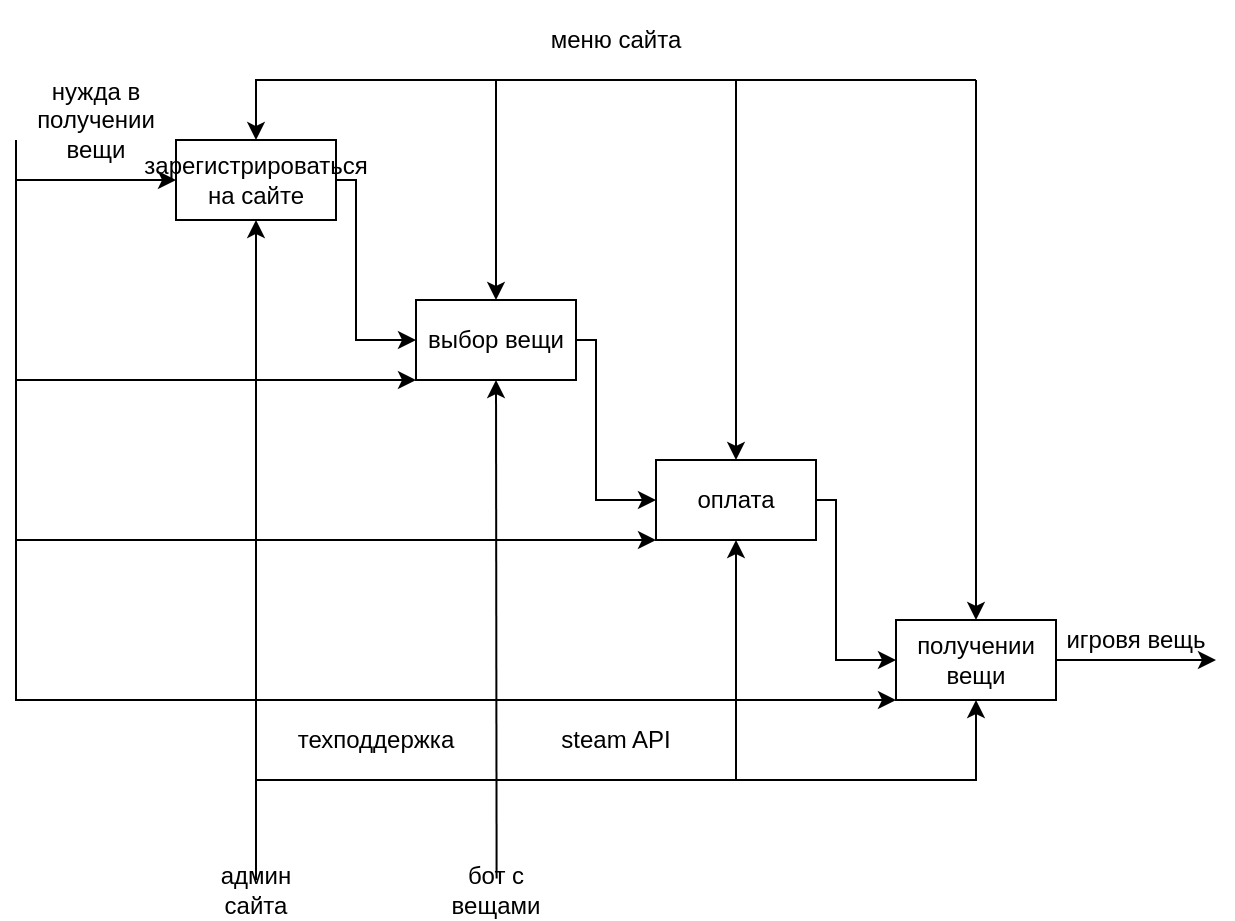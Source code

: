 <mxfile version="20.7.4" type="device"><diagram id="Np0_D3AsoHQnJm3sNxBt" name="Страница 1"><mxGraphModel dx="-220" dy="-378" grid="1" gridSize="10" guides="1" tooltips="1" connect="1" arrows="1" fold="1" page="1" pageScale="1" pageWidth="827" pageHeight="1169" math="0" shadow="0"><root><mxCell id="0"/><mxCell id="1" parent="0"/><mxCell id="Rj_OmHpMe6Nc_9LIZWmc-23" value="" style="endArrow=classic;html=1;rounded=0;" parent="1" edge="1"><mxGeometry width="50" height="50" relative="1" as="geometry"><mxPoint x="2080" y="1540" as="sourcePoint"/><mxPoint x="2160" y="1540" as="targetPoint"/></mxGeometry></mxCell><mxCell id="Rj_OmHpMe6Nc_9LIZWmc-24" value="зарегистрироваться&lt;br&gt;на сайте" style="rounded=0;whiteSpace=wrap;html=1;" parent="1" vertex="1"><mxGeometry x="2160" y="1520" width="80" height="40" as="geometry"/></mxCell><mxCell id="Rj_OmHpMe6Nc_9LIZWmc-25" value="нужда в получении вещи" style="text;html=1;strokeColor=none;fillColor=none;align=center;verticalAlign=middle;whiteSpace=wrap;rounded=0;" parent="1" vertex="1"><mxGeometry x="2080" y="1500" width="80" height="20" as="geometry"/></mxCell><mxCell id="Rj_OmHpMe6Nc_9LIZWmc-26" value="выбор вещи" style="rounded=0;whiteSpace=wrap;html=1;" parent="1" vertex="1"><mxGeometry x="2280" y="1600" width="80" height="40" as="geometry"/></mxCell><mxCell id="Rj_OmHpMe6Nc_9LIZWmc-27" value="" style="endArrow=classic;html=1;rounded=0;exitX=1;exitY=0.5;exitDx=0;exitDy=0;entryX=0;entryY=0.5;entryDx=0;entryDy=0;" parent="1" source="Rj_OmHpMe6Nc_9LIZWmc-24" target="Rj_OmHpMe6Nc_9LIZWmc-26" edge="1"><mxGeometry width="50" height="50" relative="1" as="geometry"><mxPoint x="2270" y="1570" as="sourcePoint"/><mxPoint x="2240" y="1600" as="targetPoint"/><Array as="points"><mxPoint x="2250" y="1540"/><mxPoint x="2250" y="1620"/></Array></mxGeometry></mxCell><mxCell id="Rj_OmHpMe6Nc_9LIZWmc-28" value="оплата" style="rounded=0;whiteSpace=wrap;html=1;" parent="1" vertex="1"><mxGeometry x="2400" y="1680" width="80" height="40" as="geometry"/></mxCell><mxCell id="Rj_OmHpMe6Nc_9LIZWmc-29" value="" style="endArrow=classic;html=1;rounded=0;exitX=1;exitY=0.5;exitDx=0;exitDy=0;entryX=0;entryY=0.5;entryDx=0;entryDy=0;" parent="1" source="Rj_OmHpMe6Nc_9LIZWmc-26" target="Rj_OmHpMe6Nc_9LIZWmc-28" edge="1"><mxGeometry width="50" height="50" relative="1" as="geometry"><mxPoint x="2360" y="1590" as="sourcePoint"/><mxPoint x="2380" y="1680" as="targetPoint"/><Array as="points"><mxPoint x="2370" y="1620"/><mxPoint x="2370" y="1700"/></Array></mxGeometry></mxCell><mxCell id="Rj_OmHpMe6Nc_9LIZWmc-30" value="получении вещи" style="rounded=0;whiteSpace=wrap;html=1;" parent="1" vertex="1"><mxGeometry x="2520" y="1760" width="80" height="40" as="geometry"/></mxCell><mxCell id="Rj_OmHpMe6Nc_9LIZWmc-31" value="" style="endArrow=classic;html=1;rounded=0;exitX=1;exitY=0.5;exitDx=0;exitDy=0;entryX=0;entryY=0.5;entryDx=0;entryDy=0;" parent="1" source="Rj_OmHpMe6Nc_9LIZWmc-28" target="Rj_OmHpMe6Nc_9LIZWmc-30" edge="1"><mxGeometry width="50" height="50" relative="1" as="geometry"><mxPoint x="2440" y="1640" as="sourcePoint"/><mxPoint x="2490" y="1590" as="targetPoint"/><Array as="points"><mxPoint x="2490" y="1700"/><mxPoint x="2490" y="1780"/></Array></mxGeometry></mxCell><mxCell id="Rj_OmHpMe6Nc_9LIZWmc-32" value="" style="endArrow=classic;html=1;rounded=0;exitX=0;exitY=1;exitDx=0;exitDy=0;entryX=0;entryY=1;entryDx=0;entryDy=0;" parent="1" source="Rj_OmHpMe6Nc_9LIZWmc-25" target="Rj_OmHpMe6Nc_9LIZWmc-30" edge="1"><mxGeometry width="50" height="50" relative="1" as="geometry"><mxPoint x="2340" y="1660" as="sourcePoint"/><mxPoint x="2080" y="1780" as="targetPoint"/><Array as="points"><mxPoint x="2080" y="1800"/></Array></mxGeometry></mxCell><mxCell id="Rj_OmHpMe6Nc_9LIZWmc-33" value="" style="endArrow=classic;html=1;rounded=0;entryX=0;entryY=1;entryDx=0;entryDy=0;" parent="1" target="Rj_OmHpMe6Nc_9LIZWmc-28" edge="1"><mxGeometry width="50" height="50" relative="1" as="geometry"><mxPoint x="2080" y="1720" as="sourcePoint"/><mxPoint x="2320" y="1640" as="targetPoint"/></mxGeometry></mxCell><mxCell id="Rj_OmHpMe6Nc_9LIZWmc-34" value="" style="endArrow=classic;html=1;rounded=0;entryX=0;entryY=1;entryDx=0;entryDy=0;" parent="1" target="Rj_OmHpMe6Nc_9LIZWmc-26" edge="1"><mxGeometry width="50" height="50" relative="1" as="geometry"><mxPoint x="2080" y="1640" as="sourcePoint"/><mxPoint x="2320" y="1640" as="targetPoint"/></mxGeometry></mxCell><mxCell id="Rj_OmHpMe6Nc_9LIZWmc-35" value="" style="endArrow=classic;html=1;rounded=0;entryX=0.5;entryY=1;entryDx=0;entryDy=0;" parent="1" target="Rj_OmHpMe6Nc_9LIZWmc-24" edge="1"><mxGeometry width="50" height="50" relative="1" as="geometry"><mxPoint x="2200" y="1840" as="sourcePoint"/><mxPoint x="2320" y="1690" as="targetPoint"/></mxGeometry></mxCell><mxCell id="Rj_OmHpMe6Nc_9LIZWmc-36" value="" style="endArrow=classic;html=1;rounded=0;entryX=0.5;entryY=1;entryDx=0;entryDy=0;" parent="1" target="Rj_OmHpMe6Nc_9LIZWmc-30" edge="1"><mxGeometry width="50" height="50" relative="1" as="geometry"><mxPoint x="2200" y="1840" as="sourcePoint"/><mxPoint x="2560" y="1840" as="targetPoint"/><Array as="points"><mxPoint x="2560" y="1840"/></Array></mxGeometry></mxCell><mxCell id="Rj_OmHpMe6Nc_9LIZWmc-37" value="" style="endArrow=classic;html=1;rounded=0;entryX=0.5;entryY=1;entryDx=0;entryDy=0;exitX=0.505;exitY=-0.075;exitDx=0;exitDy=0;exitPerimeter=0;" parent="1" source="Rj_OmHpMe6Nc_9LIZWmc-44" target="Rj_OmHpMe6Nc_9LIZWmc-26" edge="1"><mxGeometry width="50" height="50" relative="1" as="geometry"><mxPoint x="2320" y="1840" as="sourcePoint"/><mxPoint x="2440" y="1680" as="targetPoint"/></mxGeometry></mxCell><mxCell id="Rj_OmHpMe6Nc_9LIZWmc-38" value="" style="endArrow=classic;html=1;rounded=0;entryX=0.5;entryY=1;entryDx=0;entryDy=0;" parent="1" target="Rj_OmHpMe6Nc_9LIZWmc-28" edge="1"><mxGeometry width="50" height="50" relative="1" as="geometry"><mxPoint x="2440" y="1840" as="sourcePoint"/><mxPoint x="2440" y="1680" as="targetPoint"/></mxGeometry></mxCell><mxCell id="Rj_OmHpMe6Nc_9LIZWmc-39" value="" style="endArrow=classic;html=1;rounded=0;exitX=1;exitY=0.5;exitDx=0;exitDy=0;" parent="1" source="Rj_OmHpMe6Nc_9LIZWmc-30" edge="1"><mxGeometry width="50" height="50" relative="1" as="geometry"><mxPoint x="2460" y="1800" as="sourcePoint"/><mxPoint x="2680" y="1780" as="targetPoint"/></mxGeometry></mxCell><mxCell id="Rj_OmHpMe6Nc_9LIZWmc-40" value="игровя вещь" style="text;strokeColor=none;fillColor=none;align=center;verticalAlign=middle;spacingLeft=4;spacingRight=4;overflow=hidden;points=[[0,0.5],[1,0.5]];portConstraint=eastwest;rotatable=0;whiteSpace=wrap;html=1;" parent="1" vertex="1"><mxGeometry x="2600" y="1760" width="80" height="20" as="geometry"/></mxCell><mxCell id="Rj_OmHpMe6Nc_9LIZWmc-44" value="бот с вещами" style="text;html=1;strokeColor=none;fillColor=none;align=center;verticalAlign=middle;whiteSpace=wrap;rounded=0;" parent="1" vertex="1"><mxGeometry x="2290" y="1890" width="60" height="10" as="geometry"/></mxCell><mxCell id="Rj_OmHpMe6Nc_9LIZWmc-46" value="техподдержка" style="text;html=1;strokeColor=none;fillColor=none;align=center;verticalAlign=middle;whiteSpace=wrap;rounded=0;" parent="1" vertex="1"><mxGeometry x="2200" y="1800" width="120" height="40" as="geometry"/></mxCell><mxCell id="Rj_OmHpMe6Nc_9LIZWmc-47" value="" style="endArrow=classic;html=1;rounded=0;entryX=0.5;entryY=0;entryDx=0;entryDy=0;" parent="1" target="Rj_OmHpMe6Nc_9LIZWmc-24" edge="1"><mxGeometry width="50" height="50" relative="1" as="geometry"><mxPoint x="2560" y="1490" as="sourcePoint"/><mxPoint x="2410" y="1510" as="targetPoint"/><Array as="points"><mxPoint x="2200" y="1490"/></Array></mxGeometry></mxCell><mxCell id="Rj_OmHpMe6Nc_9LIZWmc-48" value="" style="endArrow=classic;html=1;rounded=0;entryX=0.5;entryY=0;entryDx=0;entryDy=0;" parent="1" target="Rj_OmHpMe6Nc_9LIZWmc-30" edge="1"><mxGeometry width="50" height="50" relative="1" as="geometry"><mxPoint x="2560" y="1490" as="sourcePoint"/><mxPoint x="2640" y="1580" as="targetPoint"/></mxGeometry></mxCell><mxCell id="Rj_OmHpMe6Nc_9LIZWmc-49" value="" style="endArrow=classic;html=1;rounded=0;entryX=0.5;entryY=0;entryDx=0;entryDy=0;" parent="1" target="Rj_OmHpMe6Nc_9LIZWmc-26" edge="1"><mxGeometry width="50" height="50" relative="1" as="geometry"><mxPoint x="2320" y="1490" as="sourcePoint"/><mxPoint x="2410" y="1560" as="targetPoint"/></mxGeometry></mxCell><mxCell id="Rj_OmHpMe6Nc_9LIZWmc-50" value="" style="endArrow=classic;html=1;rounded=0;" parent="1" target="Rj_OmHpMe6Nc_9LIZWmc-28" edge="1"><mxGeometry width="50" height="50" relative="1" as="geometry"><mxPoint x="2440" y="1490" as="sourcePoint"/><mxPoint x="2730" y="1440" as="targetPoint"/></mxGeometry></mxCell><mxCell id="Rj_OmHpMe6Nc_9LIZWmc-51" value="меню сайта" style="text;html=1;strokeColor=none;fillColor=none;align=center;verticalAlign=middle;whiteSpace=wrap;rounded=0;" parent="1" vertex="1"><mxGeometry x="2320" y="1450" width="120" height="40" as="geometry"/></mxCell><mxCell id="Rj_OmHpMe6Nc_9LIZWmc-52" value="steam API" style="text;html=1;strokeColor=none;fillColor=none;align=center;verticalAlign=middle;whiteSpace=wrap;rounded=0;" parent="1" vertex="1"><mxGeometry x="2320" y="1800" width="120" height="40" as="geometry"/></mxCell><mxCell id="Rj_OmHpMe6Nc_9LIZWmc-66" value="админ сайта" style="text;html=1;strokeColor=none;fillColor=none;align=center;verticalAlign=middle;whiteSpace=wrap;rounded=0;" parent="1" vertex="1"><mxGeometry x="2170" y="1890" width="60" height="10" as="geometry"/></mxCell><mxCell id="Rj_OmHpMe6Nc_9LIZWmc-67" value="" style="endArrow=none;html=1;rounded=0;exitX=0;exitY=1;exitDx=0;exitDy=0;endFill=0;" parent="1" source="Rj_OmHpMe6Nc_9LIZWmc-46" target="Rj_OmHpMe6Nc_9LIZWmc-66" edge="1"><mxGeometry width="50" height="50" relative="1" as="geometry"><mxPoint x="2200" y="1840" as="sourcePoint"/><mxPoint x="2200" y="1900" as="targetPoint"/></mxGeometry></mxCell></root></mxGraphModel></diagram></mxfile>